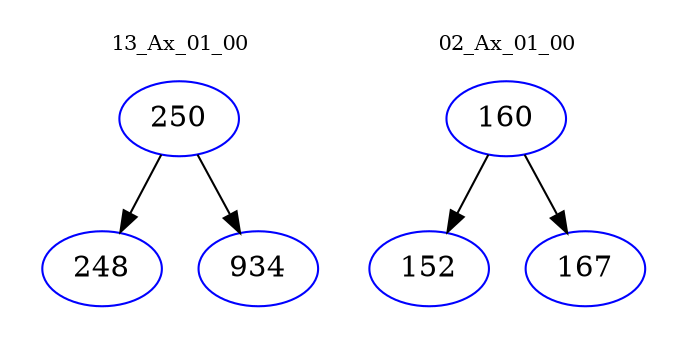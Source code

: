 digraph{
subgraph cluster_0 {
color = white
label = "13_Ax_01_00";
fontsize=10;
T0_250 [label="250", color="blue"]
T0_250 -> T0_248 [color="black"]
T0_248 [label="248", color="blue"]
T0_250 -> T0_934 [color="black"]
T0_934 [label="934", color="blue"]
}
subgraph cluster_1 {
color = white
label = "02_Ax_01_00";
fontsize=10;
T1_160 [label="160", color="blue"]
T1_160 -> T1_152 [color="black"]
T1_152 [label="152", color="blue"]
T1_160 -> T1_167 [color="black"]
T1_167 [label="167", color="blue"]
}
}
